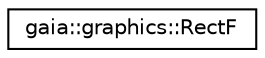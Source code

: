 digraph G
{
  edge [fontname="Helvetica",fontsize="10",labelfontname="Helvetica",labelfontsize="10"];
  node [fontname="Helvetica",fontsize="10",shape=record];
  rankdir=LR;
  Node1 [label="gaia::graphics::RectF",height=0.2,width=0.4,color="black", fillcolor="white", style="filled",URL="$d7/db6/classgaia_1_1graphics_1_1_rect_f.html",tooltip="RectF holds four float coordinates for a rectangle."];
}
